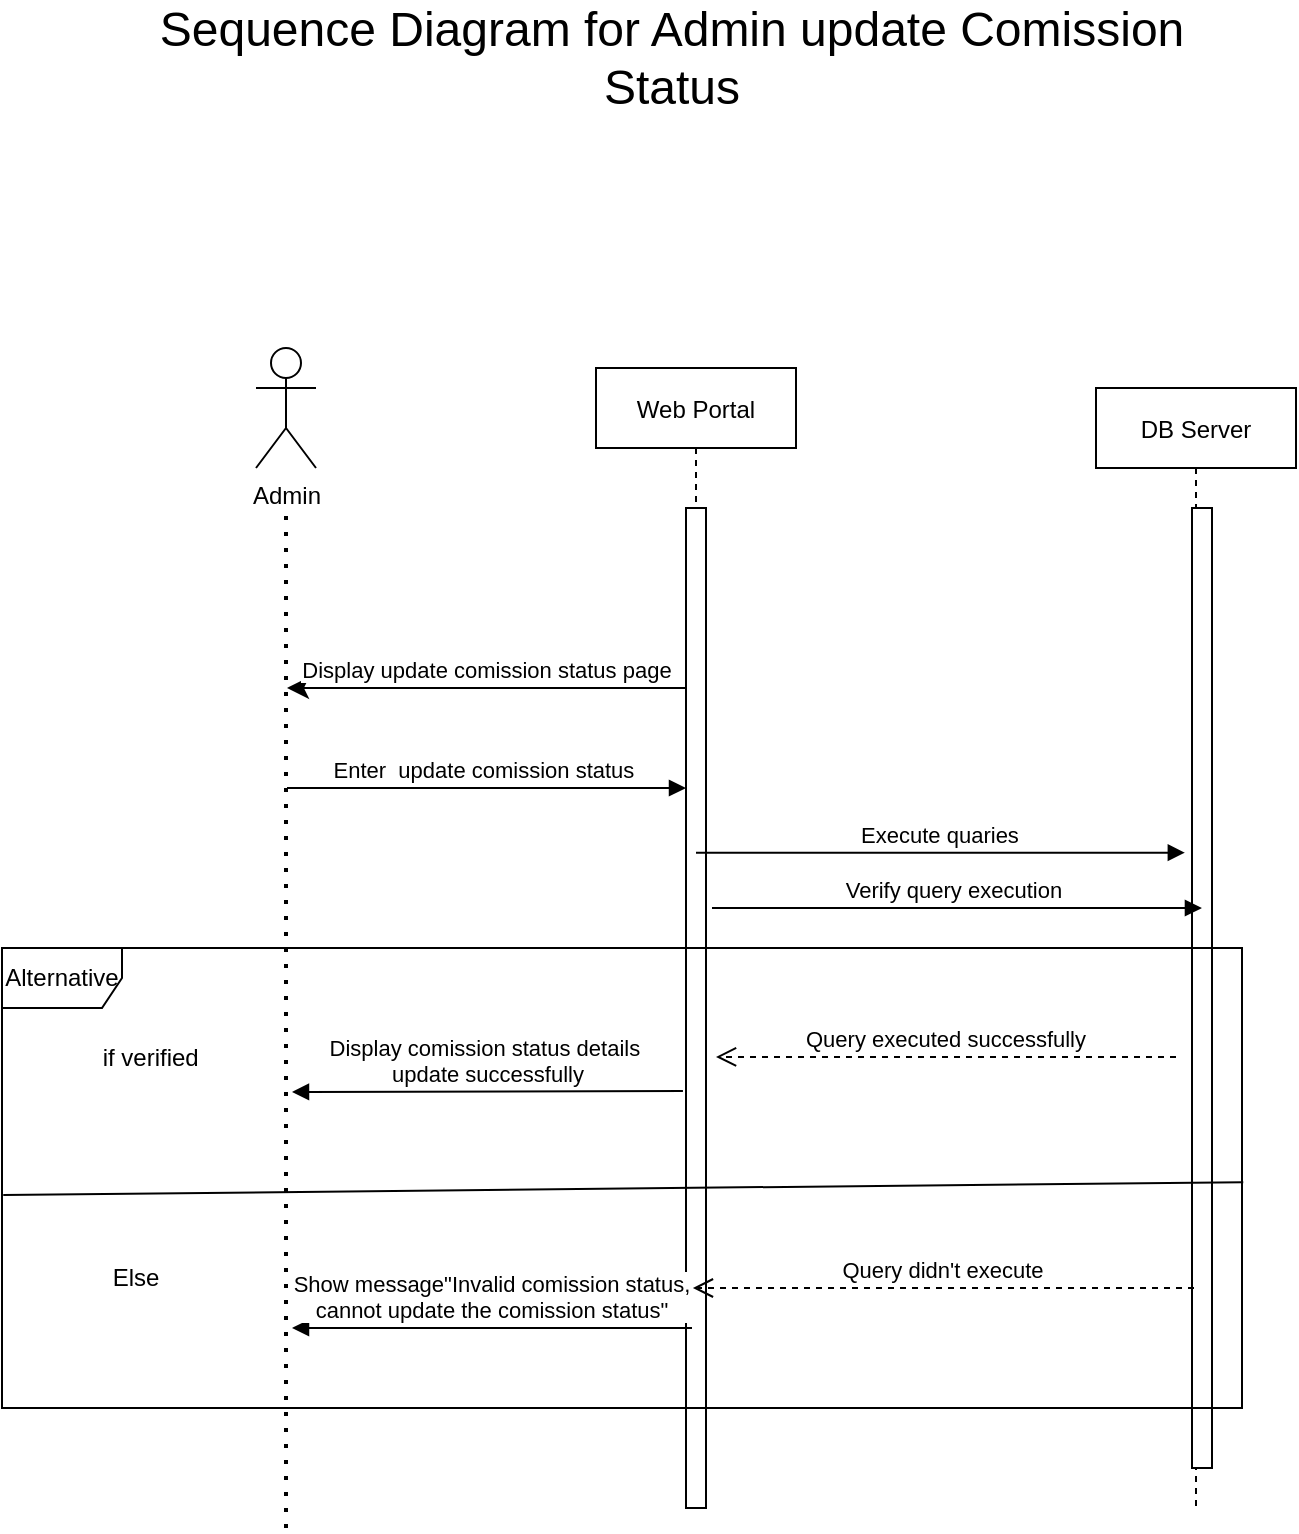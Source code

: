 <mxfile version="20.6.2" type="device"><diagram id="Iw2kAtnMXVZufpOqYw6X" name="Page-1"><mxGraphModel dx="1024" dy="604" grid="1" gridSize="10" guides="1" tooltips="1" connect="1" arrows="1" fold="1" page="1" pageScale="1" pageWidth="850" pageHeight="1100" math="0" shadow="0"><root><mxCell id="0"/><mxCell id="1" parent="0"/><mxCell id="I8uoh56FXkYqIpsGbofb-1" value="Web Portal" style="shape=umlLifeline;perimeter=lifelinePerimeter;container=1;collapsible=0;recursiveResize=0;rounded=0;shadow=0;strokeWidth=1;" vertex="1" parent="1"><mxGeometry x="412" y="210" width="100" height="570" as="geometry"/></mxCell><mxCell id="I8uoh56FXkYqIpsGbofb-2" value="" style="points=[];perimeter=orthogonalPerimeter;rounded=0;shadow=0;strokeWidth=1;" vertex="1" parent="I8uoh56FXkYqIpsGbofb-1"><mxGeometry x="45" y="70" width="10" height="500" as="geometry"/></mxCell><mxCell id="I8uoh56FXkYqIpsGbofb-3" value="Display update comission status page" style="verticalAlign=bottom;startArrow=classic;endArrow=none;startSize=8;shadow=0;strokeWidth=1;startFill=1;endFill=0;" edge="1" parent="I8uoh56FXkYqIpsGbofb-1"><mxGeometry relative="1" as="geometry"><mxPoint x="-154.5" y="160" as="sourcePoint"/><mxPoint x="45.0" y="160" as="targetPoint"/></mxGeometry></mxCell><mxCell id="I8uoh56FXkYqIpsGbofb-4" value="Enter  update comission status " style="verticalAlign=bottom;startArrow=none;endArrow=block;startSize=8;shadow=0;strokeWidth=1;startFill=0;" edge="1" parent="I8uoh56FXkYqIpsGbofb-1"><mxGeometry relative="1" as="geometry"><mxPoint x="-154.5" y="210" as="sourcePoint"/><mxPoint x="45.0" y="210" as="targetPoint"/></mxGeometry></mxCell><mxCell id="I8uoh56FXkYqIpsGbofb-5" value="DB Server" style="shape=umlLifeline;perimeter=lifelinePerimeter;container=1;collapsible=0;recursiveResize=0;rounded=0;shadow=0;strokeWidth=1;" vertex="1" parent="1"><mxGeometry x="662" y="220" width="100" height="560" as="geometry"/></mxCell><mxCell id="I8uoh56FXkYqIpsGbofb-6" value="" style="points=[];perimeter=orthogonalPerimeter;rounded=0;shadow=0;strokeWidth=1;" vertex="1" parent="I8uoh56FXkYqIpsGbofb-5"><mxGeometry x="48" y="60" width="10" height="480" as="geometry"/></mxCell><mxCell id="I8uoh56FXkYqIpsGbofb-7" value="Query didn't execute" style="verticalAlign=bottom;endArrow=open;dashed=1;endSize=8;shadow=0;strokeWidth=1;exitX=0.5;exitY=0.778;exitDx=0;exitDy=0;exitPerimeter=0;" edge="1" parent="1"><mxGeometry relative="1" as="geometry"><mxPoint x="460.447" y="670" as="targetPoint"/><mxPoint x="711" y="670" as="sourcePoint"/><Array as="points"/></mxGeometry></mxCell><mxCell id="I8uoh56FXkYqIpsGbofb-8" value="" style="endArrow=none;dashed=1;html=1;dashPattern=1 3;strokeWidth=2;rounded=0;" edge="1" parent="1"><mxGeometry width="50" height="50" relative="1" as="geometry"><mxPoint x="257" y="790" as="sourcePoint"/><mxPoint x="257" y="280" as="targetPoint"/></mxGeometry></mxCell><mxCell id="I8uoh56FXkYqIpsGbofb-9" value="Admin" style="shape=umlActor;verticalLabelPosition=bottom;verticalAlign=top;html=1;outlineConnect=0;" vertex="1" parent="1"><mxGeometry x="242" y="200" width="30" height="60" as="geometry"/></mxCell><mxCell id="I8uoh56FXkYqIpsGbofb-10" value="Display comission status details &#10;update successfully" style="verticalAlign=bottom;endArrow=block;shadow=0;strokeWidth=1;exitX=-0.153;exitY=0.403;exitDx=0;exitDy=0;exitPerimeter=0;" edge="1" parent="1"><mxGeometry relative="1" as="geometry"><mxPoint x="455.47" y="571.5" as="sourcePoint"/><mxPoint x="260" y="572" as="targetPoint"/><Array as="points"/></mxGeometry></mxCell><mxCell id="I8uoh56FXkYqIpsGbofb-11" value="if verified&amp;nbsp;" style="text;html=1;strokeColor=none;fillColor=none;align=center;verticalAlign=middle;whiteSpace=wrap;rounded=0;" vertex="1" parent="1"><mxGeometry x="162" y="540" width="58" height="30" as="geometry"/></mxCell><mxCell id="I8uoh56FXkYqIpsGbofb-12" value="Else" style="text;html=1;strokeColor=none;fillColor=none;align=center;verticalAlign=middle;whiteSpace=wrap;rounded=0;" vertex="1" parent="1"><mxGeometry x="152" y="650" width="60" height="30" as="geometry"/></mxCell><mxCell id="I8uoh56FXkYqIpsGbofb-13" value="Show message&quot;Invalid comission status,&#10;cannot update the comission status&quot;" style="verticalAlign=bottom;endArrow=block;shadow=0;strokeWidth=1;" edge="1" parent="1"><mxGeometry relative="1" as="geometry"><mxPoint x="460" y="690" as="sourcePoint"/><mxPoint x="260" y="690" as="targetPoint"/></mxGeometry></mxCell><mxCell id="I8uoh56FXkYqIpsGbofb-14" value="&lt;font style=&quot;font-size: 24px;&quot;&gt;Sequence Diagram for Admin update Comission Status&lt;/font&gt;" style="text;html=1;strokeColor=none;fillColor=none;align=center;verticalAlign=middle;whiteSpace=wrap;rounded=0;" vertex="1" parent="1"><mxGeometry x="180" y="40" width="540" height="30" as="geometry"/></mxCell><mxCell id="I8uoh56FXkYqIpsGbofb-15" value="Execute quaries" style="verticalAlign=bottom;endArrow=block;shadow=0;strokeWidth=1;entryX=-0.358;entryY=0.359;entryDx=0;entryDy=0;entryPerimeter=0;" edge="1" parent="1" source="I8uoh56FXkYqIpsGbofb-1" target="I8uoh56FXkYqIpsGbofb-6"><mxGeometry relative="1" as="geometry"><mxPoint x="478.0" y="363.44" as="sourcePoint"/><mxPoint x="714.8" y="361.34" as="targetPoint"/><Array as="points"/></mxGeometry></mxCell><mxCell id="I8uoh56FXkYqIpsGbofb-16" value="Query executed successfully" style="verticalAlign=bottom;endArrow=open;dashed=1;endSize=8;shadow=0;strokeWidth=1;" edge="1" parent="1"><mxGeometry relative="1" as="geometry"><mxPoint x="472" y="554.47" as="targetPoint"/><mxPoint x="702" y="554.47" as="sourcePoint"/></mxGeometry></mxCell><mxCell id="I8uoh56FXkYqIpsGbofb-17" value="Alternative" style="shape=umlFrame;whiteSpace=wrap;html=1;" vertex="1" parent="1"><mxGeometry x="115" y="500" width="620" height="230" as="geometry"/></mxCell><mxCell id="I8uoh56FXkYqIpsGbofb-18" value="" style="endArrow=none;html=1;rounded=0;exitX=0.001;exitY=0.537;exitDx=0;exitDy=0;exitPerimeter=0;entryX=1.001;entryY=0.509;entryDx=0;entryDy=0;entryPerimeter=0;" edge="1" parent="1" source="I8uoh56FXkYqIpsGbofb-17" target="I8uoh56FXkYqIpsGbofb-17"><mxGeometry width="50" height="50" relative="1" as="geometry"><mxPoint x="447.69" y="-460" as="sourcePoint"/><mxPoint x="497.69" y="-510" as="targetPoint"/></mxGeometry></mxCell><mxCell id="I8uoh56FXkYqIpsGbofb-19" value="Verify query execution " style="verticalAlign=bottom;endArrow=block;shadow=0;strokeWidth=1;entryX=-0.358;entryY=0.359;entryDx=0;entryDy=0;entryPerimeter=0;" edge="1" parent="1"><mxGeometry relative="1" as="geometry"><mxPoint x="469.997" y="480" as="sourcePoint"/><mxPoint x="714.97" y="480" as="targetPoint"/><Array as="points"/></mxGeometry></mxCell></root></mxGraphModel></diagram></mxfile>